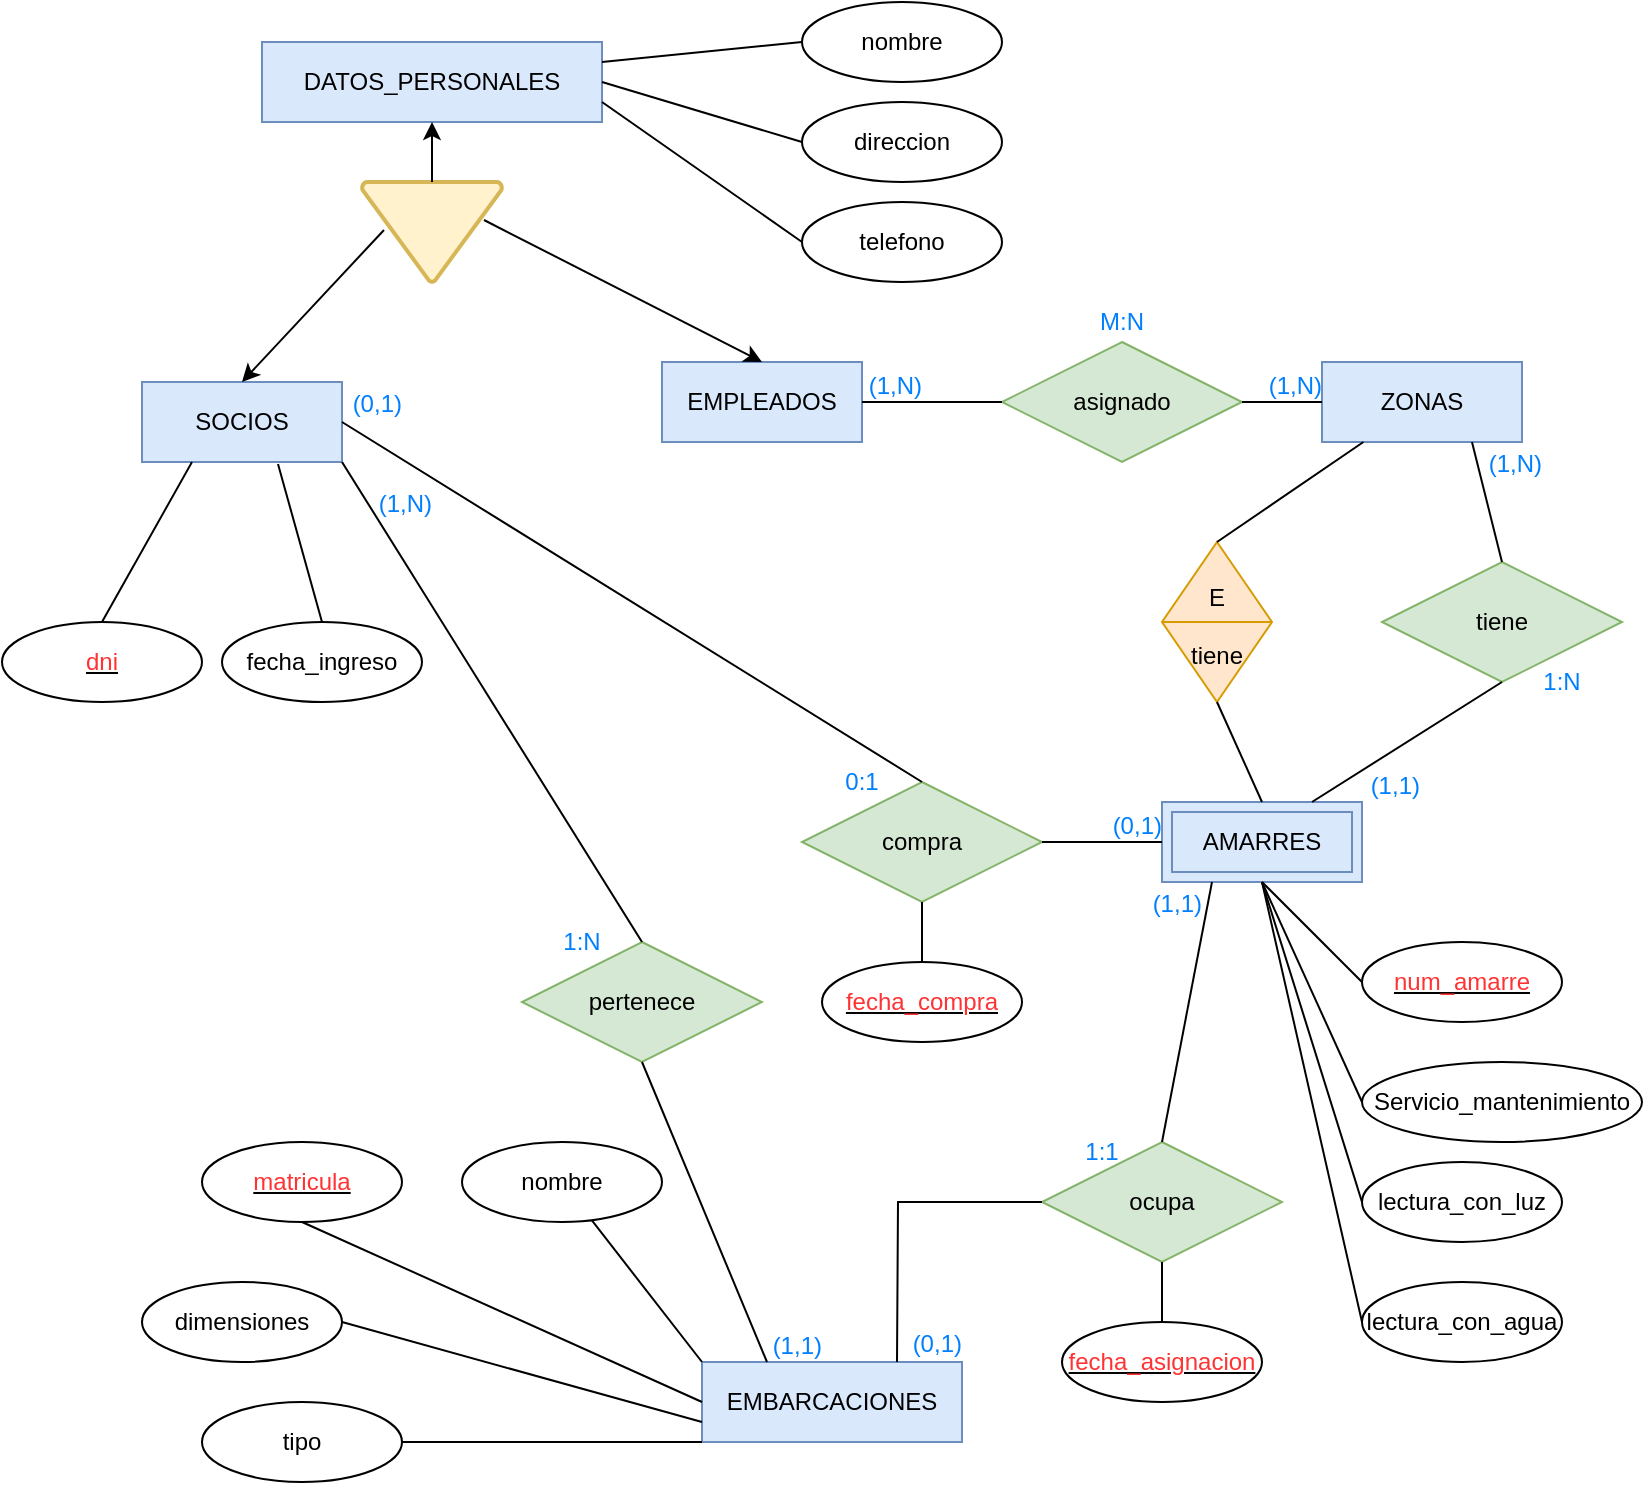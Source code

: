 <mxfile version="13.9.9" type="device"><diagram id="R2lEEEUBdFMjLlhIrx00" name="Page-1"><mxGraphModel dx="1182" dy="792" grid="1" gridSize="10" guides="1" tooltips="1" connect="1" arrows="1" fold="1" page="1" pageScale="1" pageWidth="827" pageHeight="1169" math="0" shadow="0" extFonts="Permanent Marker^https://fonts.googleapis.com/css?family=Permanent+Marker"><root><mxCell id="0"/><mxCell id="1" parent="0"/><mxCell id="LPKPmYWcQGekoc84c3R1-1" value="SOCIOS" style="whiteSpace=wrap;html=1;align=center;fillColor=#dae8fc;strokeColor=#6c8ebf;" vertex="1" parent="1"><mxGeometry x="70" y="210" width="100" height="40" as="geometry"/></mxCell><mxCell id="LPKPmYWcQGekoc84c3R1-2" value="AMARRES" style="shape=ext;margin=3;double=1;whiteSpace=wrap;html=1;align=center;fillColor=#dae8fc;strokeColor=#6c8ebf;" vertex="1" parent="1"><mxGeometry x="580" y="420" width="100" height="40" as="geometry"/></mxCell><mxCell id="LPKPmYWcQGekoc84c3R1-3" value="EMBARCACIONES" style="whiteSpace=wrap;html=1;align=center;fillColor=#dae8fc;strokeColor=#6c8ebf;" vertex="1" parent="1"><mxGeometry x="350" y="700" width="130" height="40" as="geometry"/></mxCell><mxCell id="LPKPmYWcQGekoc84c3R1-4" value="ZONAS" style="whiteSpace=wrap;html=1;align=center;fillColor=#dae8fc;strokeColor=#6c8ebf;" vertex="1" parent="1"><mxGeometry x="660" y="200" width="100" height="40" as="geometry"/></mxCell><mxCell id="LPKPmYWcQGekoc84c3R1-5" value="EMPLEADOS" style="whiteSpace=wrap;html=1;align=center;fillColor=#dae8fc;strokeColor=#6c8ebf;" vertex="1" parent="1"><mxGeometry x="330" y="200" width="100" height="40" as="geometry"/></mxCell><mxCell id="LPKPmYWcQGekoc84c3R1-9" value="DATOS_PERSONALES" style="whiteSpace=wrap;html=1;align=center;fillColor=#dae8fc;strokeColor=#6c8ebf;" vertex="1" parent="1"><mxGeometry x="130" y="40" width="170" height="40" as="geometry"/></mxCell><mxCell id="LPKPmYWcQGekoc84c3R1-10" value="" style="strokeWidth=2;html=1;shape=mxgraph.flowchart.merge_or_storage;whiteSpace=wrap;fillColor=#fff2cc;strokeColor=#d6b656;" vertex="1" parent="1"><mxGeometry x="180" y="110" width="70" height="50" as="geometry"/></mxCell><mxCell id="LPKPmYWcQGekoc84c3R1-11" value="&lt;br&gt;E&lt;br&gt;&lt;br&gt;tiene" style="shape=sortShape;perimeter=rhombusPerimeter;whiteSpace=wrap;html=1;labelPosition=center;verticalLabelPosition=middle;align=center;verticalAlign=top;fillColor=#ffe6cc;strokeColor=#d79b00;" vertex="1" parent="1"><mxGeometry x="580" y="290" width="55" height="80" as="geometry"/></mxCell><mxCell id="LPKPmYWcQGekoc84c3R1-15" value="" style="endArrow=none;html=1;rounded=0;exitX=0.5;exitY=0;exitDx=0;exitDy=0;" edge="1" parent="1" source="LPKPmYWcQGekoc84c3R1-11" target="LPKPmYWcQGekoc84c3R1-4"><mxGeometry relative="1" as="geometry"><mxPoint x="497.5" y="250" as="sourcePoint"/><mxPoint x="657.5" y="250" as="targetPoint"/></mxGeometry></mxCell><mxCell id="LPKPmYWcQGekoc84c3R1-16" value="" style="endArrow=none;html=1;rounded=0;entryX=0.5;entryY=1;entryDx=0;entryDy=0;exitX=0.5;exitY=0;exitDx=0;exitDy=0;" edge="1" parent="1" source="LPKPmYWcQGekoc84c3R1-2" target="LPKPmYWcQGekoc84c3R1-11"><mxGeometry relative="1" as="geometry"><mxPoint x="380" y="410" as="sourcePoint"/><mxPoint x="540" y="410" as="targetPoint"/></mxGeometry></mxCell><mxCell id="LPKPmYWcQGekoc84c3R1-17" value="" style="endArrow=classic;html=1;entryX=0.5;entryY=1;entryDx=0;entryDy=0;exitX=0.5;exitY=0;exitDx=0;exitDy=0;exitPerimeter=0;" edge="1" parent="1" source="LPKPmYWcQGekoc84c3R1-10" target="LPKPmYWcQGekoc84c3R1-9"><mxGeometry width="50" height="50" relative="1" as="geometry"><mxPoint x="440" y="430" as="sourcePoint"/><mxPoint x="490" y="380" as="targetPoint"/></mxGeometry></mxCell><mxCell id="LPKPmYWcQGekoc84c3R1-21" value="" style="endArrow=classic;html=1;entryX=0.5;entryY=0;entryDx=0;entryDy=0;" edge="1" parent="1" target="LPKPmYWcQGekoc84c3R1-5"><mxGeometry width="50" height="50" relative="1" as="geometry"><mxPoint x="241" y="129" as="sourcePoint"/><mxPoint x="490" y="380" as="targetPoint"/></mxGeometry></mxCell><mxCell id="LPKPmYWcQGekoc84c3R1-22" value="" style="endArrow=classic;html=1;entryX=0.5;entryY=0;entryDx=0;entryDy=0;exitX=0.157;exitY=0.48;exitDx=0;exitDy=0;exitPerimeter=0;" edge="1" parent="1" source="LPKPmYWcQGekoc84c3R1-10" target="LPKPmYWcQGekoc84c3R1-1"><mxGeometry width="50" height="50" relative="1" as="geometry"><mxPoint x="440" y="430" as="sourcePoint"/><mxPoint x="490" y="380" as="targetPoint"/></mxGeometry></mxCell><mxCell id="LPKPmYWcQGekoc84c3R1-23" value="nombre" style="ellipse;whiteSpace=wrap;html=1;align=center;" vertex="1" parent="1"><mxGeometry x="400" y="20" width="100" height="40" as="geometry"/></mxCell><mxCell id="LPKPmYWcQGekoc84c3R1-24" value="telefono" style="ellipse;whiteSpace=wrap;html=1;align=center;" vertex="1" parent="1"><mxGeometry x="400" y="120" width="100" height="40" as="geometry"/></mxCell><mxCell id="LPKPmYWcQGekoc84c3R1-25" value="direccion" style="ellipse;whiteSpace=wrap;html=1;align=center;" vertex="1" parent="1"><mxGeometry x="400" y="70" width="100" height="40" as="geometry"/></mxCell><mxCell id="LPKPmYWcQGekoc84c3R1-26" value="" style="endArrow=none;html=1;rounded=0;exitX=1;exitY=0.25;exitDx=0;exitDy=0;entryX=0;entryY=0.5;entryDx=0;entryDy=0;" edge="1" parent="1" source="LPKPmYWcQGekoc84c3R1-9" target="LPKPmYWcQGekoc84c3R1-23"><mxGeometry relative="1" as="geometry"><mxPoint x="380" y="410" as="sourcePoint"/><mxPoint x="540" y="410" as="targetPoint"/></mxGeometry></mxCell><mxCell id="LPKPmYWcQGekoc84c3R1-27" value="" style="endArrow=none;html=1;rounded=0;exitX=1;exitY=0.5;exitDx=0;exitDy=0;entryX=0;entryY=0.5;entryDx=0;entryDy=0;" edge="1" parent="1" source="LPKPmYWcQGekoc84c3R1-9" target="LPKPmYWcQGekoc84c3R1-25"><mxGeometry relative="1" as="geometry"><mxPoint x="380" y="100" as="sourcePoint"/><mxPoint x="540" y="100" as="targetPoint"/></mxGeometry></mxCell><mxCell id="LPKPmYWcQGekoc84c3R1-28" value="" style="endArrow=none;html=1;rounded=0;exitX=1;exitY=0.75;exitDx=0;exitDy=0;entryX=0;entryY=0.5;entryDx=0;entryDy=0;" edge="1" parent="1" source="LPKPmYWcQGekoc84c3R1-9" target="LPKPmYWcQGekoc84c3R1-24"><mxGeometry relative="1" as="geometry"><mxPoint x="380" y="100" as="sourcePoint"/><mxPoint x="400" y="147" as="targetPoint"/></mxGeometry></mxCell><mxCell id="LPKPmYWcQGekoc84c3R1-29" value="fecha_ingreso" style="ellipse;whiteSpace=wrap;html=1;align=center;" vertex="1" parent="1"><mxGeometry x="110" y="330" width="100" height="40" as="geometry"/></mxCell><mxCell id="LPKPmYWcQGekoc84c3R1-30" value="&lt;font color=&quot;#ff3333&quot;&gt;dni&lt;/font&gt;" style="ellipse;whiteSpace=wrap;html=1;align=center;fontStyle=4;" vertex="1" parent="1"><mxGeometry y="330" width="100" height="40" as="geometry"/></mxCell><mxCell id="LPKPmYWcQGekoc84c3R1-31" value="" style="endArrow=none;html=1;rounded=0;exitX=0.25;exitY=1;exitDx=0;exitDy=0;entryX=0.5;entryY=0;entryDx=0;entryDy=0;" edge="1" parent="1" source="LPKPmYWcQGekoc84c3R1-1" target="LPKPmYWcQGekoc84c3R1-30"><mxGeometry relative="1" as="geometry"><mxPoint x="380" y="300" as="sourcePoint"/><mxPoint x="540" y="300" as="targetPoint"/></mxGeometry></mxCell><mxCell id="LPKPmYWcQGekoc84c3R1-32" value="" style="endArrow=none;html=1;rounded=0;exitX=0.68;exitY=1.025;exitDx=0;exitDy=0;exitPerimeter=0;entryX=0.5;entryY=0;entryDx=0;entryDy=0;" edge="1" parent="1" source="LPKPmYWcQGekoc84c3R1-1" target="LPKPmYWcQGekoc84c3R1-29"><mxGeometry relative="1" as="geometry"><mxPoint x="350" y="300" as="sourcePoint"/><mxPoint x="510" y="300" as="targetPoint"/></mxGeometry></mxCell><mxCell id="LPKPmYWcQGekoc84c3R1-33" value="nombre" style="ellipse;whiteSpace=wrap;html=1;align=center;" vertex="1" parent="1"><mxGeometry x="230" y="590" width="100" height="40" as="geometry"/></mxCell><mxCell id="LPKPmYWcQGekoc84c3R1-34" value="tipo" style="ellipse;whiteSpace=wrap;html=1;align=center;" vertex="1" parent="1"><mxGeometry x="100" y="720" width="100" height="40" as="geometry"/></mxCell><mxCell id="LPKPmYWcQGekoc84c3R1-35" value="dimensiones" style="ellipse;whiteSpace=wrap;html=1;align=center;" vertex="1" parent="1"><mxGeometry x="70" y="660" width="100" height="40" as="geometry"/></mxCell><mxCell id="LPKPmYWcQGekoc84c3R1-36" value="&lt;font color=&quot;#ff3333&quot;&gt;matricula&lt;/font&gt;" style="ellipse;whiteSpace=wrap;html=1;align=center;fontStyle=4;" vertex="1" parent="1"><mxGeometry x="100" y="590" width="100" height="40" as="geometry"/></mxCell><mxCell id="LPKPmYWcQGekoc84c3R1-37" value="" style="endArrow=none;html=1;rounded=0;entryX=0.5;entryY=1;entryDx=0;entryDy=0;exitX=0;exitY=0.5;exitDx=0;exitDy=0;" edge="1" parent="1" source="LPKPmYWcQGekoc84c3R1-3" target="LPKPmYWcQGekoc84c3R1-36"><mxGeometry relative="1" as="geometry"><mxPoint x="280" y="539" as="sourcePoint"/><mxPoint x="510" y="600" as="targetPoint"/></mxGeometry></mxCell><mxCell id="LPKPmYWcQGekoc84c3R1-38" value="" style="endArrow=none;html=1;rounded=0;exitX=0;exitY=0;exitDx=0;exitDy=0;" edge="1" parent="1" source="LPKPmYWcQGekoc84c3R1-3" target="LPKPmYWcQGekoc84c3R1-33"><mxGeometry relative="1" as="geometry"><mxPoint x="201" y="500" as="sourcePoint"/><mxPoint x="510" y="600" as="targetPoint"/></mxGeometry></mxCell><mxCell id="LPKPmYWcQGekoc84c3R1-39" value="" style="endArrow=none;html=1;rounded=0;entryX=1;entryY=0.5;entryDx=0;entryDy=0;" edge="1" parent="1" target="LPKPmYWcQGekoc84c3R1-35"><mxGeometry relative="1" as="geometry"><mxPoint x="350" y="730" as="sourcePoint"/><mxPoint x="510" y="600" as="targetPoint"/></mxGeometry></mxCell><mxCell id="LPKPmYWcQGekoc84c3R1-40" value="" style="endArrow=none;html=1;rounded=0;exitX=0;exitY=1;exitDx=0;exitDy=0;entryX=1;entryY=0.5;entryDx=0;entryDy=0;" edge="1" parent="1" source="LPKPmYWcQGekoc84c3R1-3" target="LPKPmYWcQGekoc84c3R1-34"><mxGeometry relative="1" as="geometry"><mxPoint x="350" y="600" as="sourcePoint"/><mxPoint x="510" y="600" as="targetPoint"/></mxGeometry></mxCell><mxCell id="LPKPmYWcQGekoc84c3R1-41" value="lectura_con_agua" style="ellipse;whiteSpace=wrap;html=1;align=center;" vertex="1" parent="1"><mxGeometry x="680" y="660" width="100" height="40" as="geometry"/></mxCell><mxCell id="LPKPmYWcQGekoc84c3R1-42" value="lectura_con_luz" style="ellipse;whiteSpace=wrap;html=1;align=center;" vertex="1" parent="1"><mxGeometry x="680" y="600" width="100" height="40" as="geometry"/></mxCell><mxCell id="LPKPmYWcQGekoc84c3R1-43" value="Servicio_mantenimiento" style="ellipse;whiteSpace=wrap;html=1;align=center;" vertex="1" parent="1"><mxGeometry x="680" y="550" width="140" height="40" as="geometry"/></mxCell><mxCell id="LPKPmYWcQGekoc84c3R1-44" value="&lt;font color=&quot;#ff3333&quot;&gt;num_amarre&lt;/font&gt;" style="ellipse;whiteSpace=wrap;html=1;align=center;fontStyle=4;" vertex="1" parent="1"><mxGeometry x="680" y="490" width="100" height="40" as="geometry"/></mxCell><mxCell id="LPKPmYWcQGekoc84c3R1-45" value="" style="endArrow=none;html=1;rounded=0;entryX=0;entryY=0.5;entryDx=0;entryDy=0;exitX=0.5;exitY=1;exitDx=0;exitDy=0;" edge="1" parent="1" source="LPKPmYWcQGekoc84c3R1-2" target="LPKPmYWcQGekoc84c3R1-44"><mxGeometry relative="1" as="geometry"><mxPoint x="350" y="600" as="sourcePoint"/><mxPoint x="510" y="600" as="targetPoint"/></mxGeometry></mxCell><mxCell id="LPKPmYWcQGekoc84c3R1-46" value="" style="endArrow=none;html=1;rounded=0;entryX=0;entryY=0.5;entryDx=0;entryDy=0;exitX=0.5;exitY=1;exitDx=0;exitDy=0;" edge="1" parent="1" source="LPKPmYWcQGekoc84c3R1-2" target="LPKPmYWcQGekoc84c3R1-43"><mxGeometry relative="1" as="geometry"><mxPoint x="350" y="600" as="sourcePoint"/><mxPoint x="510" y="600" as="targetPoint"/></mxGeometry></mxCell><mxCell id="LPKPmYWcQGekoc84c3R1-47" value="" style="endArrow=none;html=1;rounded=0;entryX=0;entryY=0.5;entryDx=0;entryDy=0;exitX=0.5;exitY=1;exitDx=0;exitDy=0;" edge="1" parent="1" source="LPKPmYWcQGekoc84c3R1-2" target="LPKPmYWcQGekoc84c3R1-42"><mxGeometry relative="1" as="geometry"><mxPoint x="350" y="600" as="sourcePoint"/><mxPoint x="510" y="600" as="targetPoint"/></mxGeometry></mxCell><mxCell id="LPKPmYWcQGekoc84c3R1-48" value="" style="endArrow=none;html=1;rounded=0;entryX=0;entryY=0.5;entryDx=0;entryDy=0;exitX=0.5;exitY=1;exitDx=0;exitDy=0;" edge="1" parent="1" source="LPKPmYWcQGekoc84c3R1-2" target="LPKPmYWcQGekoc84c3R1-41"><mxGeometry relative="1" as="geometry"><mxPoint x="350" y="600" as="sourcePoint"/><mxPoint x="510" y="600" as="targetPoint"/></mxGeometry></mxCell><mxCell id="LPKPmYWcQGekoc84c3R1-49" value="pertenece" style="shape=rhombus;perimeter=rhombusPerimeter;whiteSpace=wrap;html=1;align=center;fillColor=#d5e8d4;strokeColor=#82b366;" vertex="1" parent="1"><mxGeometry x="260" y="490" width="120" height="60" as="geometry"/></mxCell><mxCell id="LPKPmYWcQGekoc84c3R1-50" value="" style="endArrow=none;html=1;rounded=0;exitX=0.5;exitY=1;exitDx=0;exitDy=0;entryX=0.25;entryY=0;entryDx=0;entryDy=0;" edge="1" parent="1" source="LPKPmYWcQGekoc84c3R1-49" target="LPKPmYWcQGekoc84c3R1-3"><mxGeometry relative="1" as="geometry"><mxPoint x="350" y="400" as="sourcePoint"/><mxPoint x="510" y="400" as="targetPoint"/></mxGeometry></mxCell><mxCell id="LPKPmYWcQGekoc84c3R1-51" value="&lt;font color=&quot;#007fff&quot;&gt;(1,1)&lt;/font&gt;" style="resizable=0;html=1;align=right;verticalAlign=bottom;" connectable="0" vertex="1" parent="LPKPmYWcQGekoc84c3R1-50"><mxGeometry x="1" relative="1" as="geometry"><mxPoint x="27.56" y="0.19" as="offset"/></mxGeometry></mxCell><mxCell id="LPKPmYWcQGekoc84c3R1-52" value="" style="endArrow=none;html=1;rounded=0;entryX=1;entryY=1;entryDx=0;entryDy=0;exitX=0.5;exitY=0;exitDx=0;exitDy=0;" edge="1" parent="1" source="LPKPmYWcQGekoc84c3R1-49" target="LPKPmYWcQGekoc84c3R1-1"><mxGeometry relative="1" as="geometry"><mxPoint x="350" y="400" as="sourcePoint"/><mxPoint x="510" y="400" as="targetPoint"/></mxGeometry></mxCell><mxCell id="LPKPmYWcQGekoc84c3R1-53" value="&lt;font color=&quot;#007fff&quot;&gt;(1,N)&lt;/font&gt;" style="resizable=0;html=1;align=right;verticalAlign=bottom;" connectable="0" vertex="1" parent="LPKPmYWcQGekoc84c3R1-52"><mxGeometry x="1" relative="1" as="geometry"><mxPoint x="44.99" y="29.98" as="offset"/></mxGeometry></mxCell><mxCell id="LPKPmYWcQGekoc84c3R1-54" value="compra" style="shape=rhombus;perimeter=rhombusPerimeter;whiteSpace=wrap;html=1;align=center;fillColor=#d5e8d4;strokeColor=#82b366;" vertex="1" parent="1"><mxGeometry x="400" y="410" width="120" height="60" as="geometry"/></mxCell><mxCell id="LPKPmYWcQGekoc84c3R1-55" value="" style="endArrow=none;html=1;rounded=0;exitX=1;exitY=0.5;exitDx=0;exitDy=0;entryX=0.5;entryY=0;entryDx=0;entryDy=0;" edge="1" parent="1" source="LPKPmYWcQGekoc84c3R1-1" target="LPKPmYWcQGekoc84c3R1-54"><mxGeometry relative="1" as="geometry"><mxPoint x="350" y="400" as="sourcePoint"/><mxPoint x="510" y="400" as="targetPoint"/><Array as="points"/></mxGeometry></mxCell><mxCell id="LPKPmYWcQGekoc84c3R1-56" value="" style="endArrow=none;html=1;rounded=0;entryX=0;entryY=0.5;entryDx=0;entryDy=0;exitX=1;exitY=0.5;exitDx=0;exitDy=0;" edge="1" parent="1" source="LPKPmYWcQGekoc84c3R1-54" target="LPKPmYWcQGekoc84c3R1-2"><mxGeometry relative="1" as="geometry"><mxPoint x="350" y="400" as="sourcePoint"/><mxPoint x="510" y="400" as="targetPoint"/></mxGeometry></mxCell><mxCell id="LPKPmYWcQGekoc84c3R1-57" value="&lt;span style=&quot;color: rgb(0 , 127 , 255)&quot;&gt;(0,1)&lt;/span&gt;" style="resizable=0;html=1;align=right;verticalAlign=bottom;" connectable="0" vertex="1" parent="LPKPmYWcQGekoc84c3R1-56"><mxGeometry x="1" relative="1" as="geometry"/></mxCell><mxCell id="LPKPmYWcQGekoc84c3R1-60" value="&lt;font color=&quot;#ff3333&quot;&gt;fecha_compra&lt;/font&gt;" style="ellipse;whiteSpace=wrap;html=1;align=center;fontStyle=4;" vertex="1" parent="1"><mxGeometry x="410" y="500" width="100" height="40" as="geometry"/></mxCell><mxCell id="LPKPmYWcQGekoc84c3R1-61" value="" style="endArrow=none;html=1;rounded=0;entryX=0.5;entryY=1;entryDx=0;entryDy=0;exitX=0.5;exitY=0;exitDx=0;exitDy=0;" edge="1" parent="1" source="LPKPmYWcQGekoc84c3R1-60" target="LPKPmYWcQGekoc84c3R1-54"><mxGeometry relative="1" as="geometry"><mxPoint x="350" y="400" as="sourcePoint"/><mxPoint x="510" y="400" as="targetPoint"/></mxGeometry></mxCell><mxCell id="LPKPmYWcQGekoc84c3R1-62" value="ocupa" style="shape=rhombus;perimeter=rhombusPerimeter;whiteSpace=wrap;html=1;align=center;fillColor=#d5e8d4;strokeColor=#82b366;" vertex="1" parent="1"><mxGeometry x="520" y="590" width="120" height="60" as="geometry"/></mxCell><mxCell id="LPKPmYWcQGekoc84c3R1-63" value="" style="endArrow=none;html=1;rounded=0;entryX=0.25;entryY=1;entryDx=0;entryDy=0;exitX=0.5;exitY=0;exitDx=0;exitDy=0;" edge="1" parent="1" source="LPKPmYWcQGekoc84c3R1-62" target="LPKPmYWcQGekoc84c3R1-2"><mxGeometry relative="1" as="geometry"><mxPoint x="350" y="560" as="sourcePoint"/><mxPoint x="510" y="560" as="targetPoint"/></mxGeometry></mxCell><mxCell id="LPKPmYWcQGekoc84c3R1-64" value="&lt;span style=&quot;color: rgb(0 , 127 , 255)&quot;&gt;(1,1)&lt;/span&gt;" style="resizable=0;html=1;align=right;verticalAlign=bottom;" connectable="0" vertex="1" parent="LPKPmYWcQGekoc84c3R1-63"><mxGeometry x="1" relative="1" as="geometry"><mxPoint x="-4.93" y="19.62" as="offset"/></mxGeometry></mxCell><mxCell id="LPKPmYWcQGekoc84c3R1-65" value="" style="endArrow=none;html=1;rounded=0;entryX=0.75;entryY=0;entryDx=0;entryDy=0;exitX=0;exitY=0.5;exitDx=0;exitDy=0;" edge="1" parent="1" source="LPKPmYWcQGekoc84c3R1-62" target="LPKPmYWcQGekoc84c3R1-3"><mxGeometry relative="1" as="geometry"><mxPoint x="350" y="560" as="sourcePoint"/><mxPoint x="510" y="560" as="targetPoint"/><Array as="points"><mxPoint x="448" y="620"/></Array></mxGeometry></mxCell><mxCell id="LPKPmYWcQGekoc84c3R1-66" value="&lt;span style=&quot;color: rgb(0 , 127 , 255)&quot;&gt;(0,1)&lt;/span&gt;" style="resizable=0;html=1;align=right;verticalAlign=bottom;" connectable="0" vertex="1" parent="LPKPmYWcQGekoc84c3R1-65"><mxGeometry x="1" relative="1" as="geometry"><mxPoint x="32.5" as="offset"/></mxGeometry></mxCell><mxCell id="LPKPmYWcQGekoc84c3R1-67" value="&lt;font color=&quot;#ff3333&quot;&gt;fecha_asignacion&lt;/font&gt;" style="ellipse;whiteSpace=wrap;html=1;align=center;fontStyle=4;" vertex="1" parent="1"><mxGeometry x="530" y="680" width="100" height="40" as="geometry"/></mxCell><mxCell id="LPKPmYWcQGekoc84c3R1-68" value="" style="endArrow=none;html=1;rounded=0;entryX=0.5;entryY=1;entryDx=0;entryDy=0;exitX=0.5;exitY=0;exitDx=0;exitDy=0;" edge="1" parent="1" source="LPKPmYWcQGekoc84c3R1-67" target="LPKPmYWcQGekoc84c3R1-62"><mxGeometry relative="1" as="geometry"><mxPoint x="350" y="560" as="sourcePoint"/><mxPoint x="510" y="560" as="targetPoint"/></mxGeometry></mxCell><mxCell id="LPKPmYWcQGekoc84c3R1-69" value="tiene" style="shape=rhombus;perimeter=rhombusPerimeter;whiteSpace=wrap;html=1;align=center;fillColor=#d5e8d4;strokeColor=#82b366;" vertex="1" parent="1"><mxGeometry x="690" y="300" width="120" height="60" as="geometry"/></mxCell><mxCell id="LPKPmYWcQGekoc84c3R1-70" value="" style="endArrow=none;html=1;rounded=0;entryX=0.75;entryY=1;entryDx=0;entryDy=0;exitX=0.5;exitY=0;exitDx=0;exitDy=0;" edge="1" parent="1" source="LPKPmYWcQGekoc84c3R1-69" target="LPKPmYWcQGekoc84c3R1-4"><mxGeometry relative="1" as="geometry"><mxPoint x="350" y="560" as="sourcePoint"/><mxPoint x="510" y="560" as="targetPoint"/></mxGeometry></mxCell><mxCell id="LPKPmYWcQGekoc84c3R1-71" value="&lt;span style=&quot;color: rgb(0 , 127 , 255)&quot;&gt;(1,N)&lt;/span&gt;" style="resizable=0;html=1;align=right;verticalAlign=bottom;" connectable="0" vertex="1" parent="LPKPmYWcQGekoc84c3R1-70"><mxGeometry x="1" relative="1" as="geometry"><mxPoint x="35.04" y="19.97" as="offset"/></mxGeometry></mxCell><mxCell id="LPKPmYWcQGekoc84c3R1-72" value="" style="endArrow=none;html=1;rounded=0;entryX=0.75;entryY=0;entryDx=0;entryDy=0;exitX=0.5;exitY=1;exitDx=0;exitDy=0;" edge="1" parent="1" source="LPKPmYWcQGekoc84c3R1-69" target="LPKPmYWcQGekoc84c3R1-2"><mxGeometry relative="1" as="geometry"><mxPoint x="350" y="560" as="sourcePoint"/><mxPoint x="510" y="560" as="targetPoint"/></mxGeometry></mxCell><mxCell id="LPKPmYWcQGekoc84c3R1-73" value="&lt;span style=&quot;color: rgb(0 , 127 , 255)&quot;&gt;(1,1)&lt;/span&gt;" style="resizable=0;html=1;align=right;verticalAlign=bottom;" connectable="0" vertex="1" parent="LPKPmYWcQGekoc84c3R1-72"><mxGeometry x="1" relative="1" as="geometry"><mxPoint x="54.69" y="0.19" as="offset"/></mxGeometry></mxCell><mxCell id="LPKPmYWcQGekoc84c3R1-74" value="asignado" style="shape=rhombus;perimeter=rhombusPerimeter;whiteSpace=wrap;html=1;align=center;fillColor=#d5e8d4;strokeColor=#82b366;" vertex="1" parent="1"><mxGeometry x="500" y="190" width="120" height="60" as="geometry"/></mxCell><mxCell id="LPKPmYWcQGekoc84c3R1-75" value="" style="endArrow=none;html=1;rounded=0;entryX=1;entryY=0.5;entryDx=0;entryDy=0;" edge="1" parent="1" source="LPKPmYWcQGekoc84c3R1-74" target="LPKPmYWcQGekoc84c3R1-5"><mxGeometry relative="1" as="geometry"><mxPoint x="350" y="460" as="sourcePoint"/><mxPoint x="510" y="460" as="targetPoint"/></mxGeometry></mxCell><mxCell id="LPKPmYWcQGekoc84c3R1-76" value="&lt;span style=&quot;color: rgb(0 , 127 , 255)&quot;&gt;(1,N)&lt;/span&gt;" style="resizable=0;html=1;align=right;verticalAlign=bottom;" connectable="0" vertex="1" parent="LPKPmYWcQGekoc84c3R1-75"><mxGeometry x="1" relative="1" as="geometry"><mxPoint x="30" as="offset"/></mxGeometry></mxCell><mxCell id="LPKPmYWcQGekoc84c3R1-77" value="" style="endArrow=none;html=1;rounded=0;entryX=0;entryY=0.5;entryDx=0;entryDy=0;exitX=1;exitY=0.5;exitDx=0;exitDy=0;" edge="1" parent="1" source="LPKPmYWcQGekoc84c3R1-74" target="LPKPmYWcQGekoc84c3R1-4"><mxGeometry relative="1" as="geometry"><mxPoint x="350" y="460" as="sourcePoint"/><mxPoint x="510" y="460" as="targetPoint"/></mxGeometry></mxCell><mxCell id="LPKPmYWcQGekoc84c3R1-78" value="&lt;span style=&quot;color: rgb(0 , 127 , 255)&quot;&gt;(1,N)&lt;/span&gt;" style="resizable=0;html=1;align=right;verticalAlign=bottom;" connectable="0" vertex="1" parent="LPKPmYWcQGekoc84c3R1-77"><mxGeometry x="1" relative="1" as="geometry"/></mxCell><mxCell id="LPKPmYWcQGekoc84c3R1-79" value="&lt;font color=&quot;#007fff&quot;&gt;1:N&lt;/font&gt;" style="text;html=1;strokeColor=none;fillColor=none;align=center;verticalAlign=middle;whiteSpace=wrap;rounded=0;" vertex="1" parent="1"><mxGeometry x="270" y="480" width="40" height="20" as="geometry"/></mxCell><mxCell id="LPKPmYWcQGekoc84c3R1-81" value="&lt;font color=&quot;#007fff&quot;&gt;(0,1)&lt;/font&gt;" style="resizable=0;html=1;align=right;verticalAlign=bottom;" connectable="0" vertex="1" parent="1"><mxGeometry x="200.002" y="229.997" as="geometry"/></mxCell><mxCell id="LPKPmYWcQGekoc84c3R1-82" value="&lt;span style=&quot;color: rgb(0 , 127 , 255) ; text-align: right&quot;&gt;0:1&lt;/span&gt;" style="text;html=1;strokeColor=none;fillColor=none;align=center;verticalAlign=middle;whiteSpace=wrap;rounded=0;" vertex="1" parent="1"><mxGeometry x="410" y="400" width="40" height="20" as="geometry"/></mxCell><mxCell id="LPKPmYWcQGekoc84c3R1-84" value="&lt;span style=&quot;color: rgb(0 , 127 , 255) ; text-align: right&quot;&gt;1:N&lt;/span&gt;" style="text;html=1;strokeColor=none;fillColor=none;align=center;verticalAlign=middle;whiteSpace=wrap;rounded=0;" vertex="1" parent="1"><mxGeometry x="760" y="350" width="40" height="20" as="geometry"/></mxCell><mxCell id="LPKPmYWcQGekoc84c3R1-85" value="&lt;font color=&quot;#007fff&quot;&gt;1:1&lt;/font&gt;" style="text;html=1;strokeColor=none;fillColor=none;align=center;verticalAlign=middle;whiteSpace=wrap;rounded=0;" vertex="1" parent="1"><mxGeometry x="530" y="585" width="40" height="20" as="geometry"/></mxCell><mxCell id="LPKPmYWcQGekoc84c3R1-86" value="&lt;div style=&quot;text-align: right&quot;&gt;&lt;font color=&quot;#007fff&quot;&gt;M:N&lt;/font&gt;&lt;/div&gt;" style="text;html=1;strokeColor=none;fillColor=none;align=center;verticalAlign=middle;whiteSpace=wrap;rounded=0;" vertex="1" parent="1"><mxGeometry x="540" y="170" width="40" height="20" as="geometry"/></mxCell></root></mxGraphModel></diagram></mxfile>